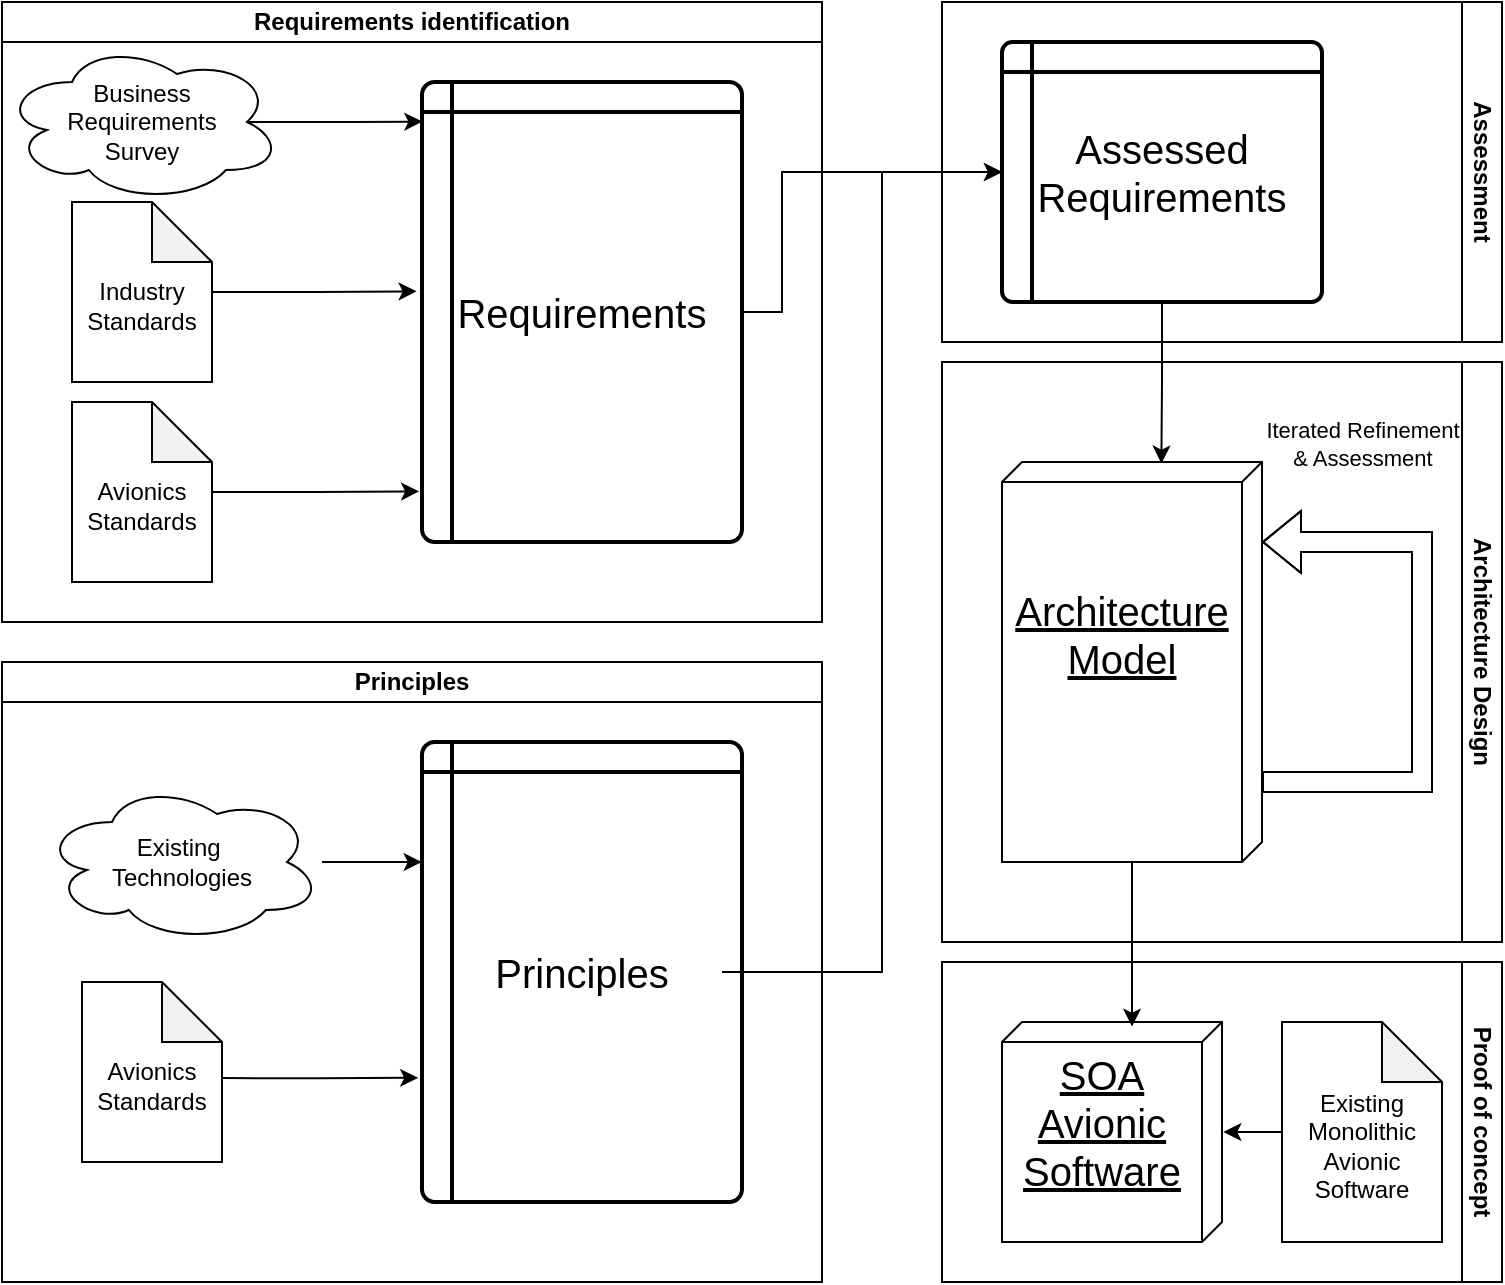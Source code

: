 <mxfile version="24.8.4">
  <diagram name="Seite-1" id="oJwmOva_RkN-0TxP1Ae1">
    <mxGraphModel dx="1430" dy="1957" grid="1" gridSize="10" guides="1" tooltips="1" connect="1" arrows="1" fold="1" page="1" pageScale="1" pageWidth="827" pageHeight="1169" math="0" shadow="0">
      <root>
        <mxCell id="0" />
        <mxCell id="1" parent="0" />
        <mxCell id="6RLxCzkEVZMUNP5pBQTD-12" value="" style="rounded=0;whiteSpace=wrap;html=1;fillColor=none;" vertex="1" parent="1">
          <mxGeometry x="630" y="160" width="280" height="290" as="geometry" />
        </mxCell>
        <mxCell id="TTC1ai_KlTjNhs4RFqy6-45" value="" style="rounded=0;whiteSpace=wrap;html=1;fillColor=none;" parent="1" vertex="1">
          <mxGeometry x="630" y="460" width="280" height="160" as="geometry" />
        </mxCell>
        <mxCell id="6RLxCzkEVZMUNP5pBQTD-3" value="" style="rounded=0;whiteSpace=wrap;html=1;fillColor=none;" vertex="1" parent="1">
          <mxGeometry x="630" y="-20" width="280" height="170" as="geometry" />
        </mxCell>
        <mxCell id="TTC1ai_KlTjNhs4RFqy6-1" value="Requirements identification" style="swimlane;whiteSpace=wrap;html=1;startSize=20;" parent="1" vertex="1">
          <mxGeometry x="160" y="-20" width="410" height="310" as="geometry" />
        </mxCell>
        <mxCell id="TTC1ai_KlTjNhs4RFqy6-3" value="Business &lt;br&gt;Requirements &lt;br&gt;Survey" style="ellipse;shape=cloud;whiteSpace=wrap;html=1;" parent="TTC1ai_KlTjNhs4RFqy6-1" vertex="1">
          <mxGeometry y="20" width="140" height="80" as="geometry" />
        </mxCell>
        <mxCell id="TTC1ai_KlTjNhs4RFqy6-6" value="&lt;div&gt;&lt;br&gt;&lt;/div&gt;&lt;div&gt;Industry&lt;/div&gt;Standards" style="shape=note;whiteSpace=wrap;html=1;backgroundOutline=1;darkOpacity=0.05;" parent="TTC1ai_KlTjNhs4RFqy6-1" vertex="1">
          <mxGeometry x="35" y="100" width="70" height="90" as="geometry" />
        </mxCell>
        <mxCell id="TTC1ai_KlTjNhs4RFqy6-7" value="&lt;div&gt;&lt;br&gt;&lt;/div&gt;&lt;div&gt;Avionics&lt;/div&gt;Standards" style="shape=note;whiteSpace=wrap;html=1;backgroundOutline=1;darkOpacity=0.05;" parent="TTC1ai_KlTjNhs4RFqy6-1" vertex="1">
          <mxGeometry x="35" y="200" width="70" height="90" as="geometry" />
        </mxCell>
        <mxCell id="TTC1ai_KlTjNhs4RFqy6-9" style="edgeStyle=orthogonalEdgeStyle;rounded=0;orthogonalLoop=1;jettySize=auto;html=1;entryX=0.001;entryY=0.086;entryDx=0;entryDy=0;entryPerimeter=0;exitX=0.875;exitY=0.5;exitDx=0;exitDy=0;exitPerimeter=0;" parent="TTC1ai_KlTjNhs4RFqy6-1" source="TTC1ai_KlTjNhs4RFqy6-3" target="Jq157qmW4VygJlgEmaSK-9" edge="1">
          <mxGeometry relative="1" as="geometry" />
        </mxCell>
        <mxCell id="TTC1ai_KlTjNhs4RFqy6-10" style="edgeStyle=orthogonalEdgeStyle;rounded=0;orthogonalLoop=1;jettySize=auto;html=1;entryX=-0.017;entryY=0.455;entryDx=0;entryDy=0;entryPerimeter=0;" parent="TTC1ai_KlTjNhs4RFqy6-1" source="TTC1ai_KlTjNhs4RFqy6-6" target="Jq157qmW4VygJlgEmaSK-9" edge="1">
          <mxGeometry relative="1" as="geometry">
            <mxPoint x="210" y="215" as="targetPoint" />
          </mxGeometry>
        </mxCell>
        <mxCell id="Jq157qmW4VygJlgEmaSK-9" value="&lt;span style=&quot;font-size: 20px;&quot;&gt;Requirements&lt;/span&gt;" style="shape=internalStorage;whiteSpace=wrap;html=1;dx=15;dy=15;rounded=1;arcSize=4;strokeWidth=2;" parent="TTC1ai_KlTjNhs4RFqy6-1" vertex="1">
          <mxGeometry x="210" y="40" width="160" height="230" as="geometry" />
        </mxCell>
        <mxCell id="6RLxCzkEVZMUNP5pBQTD-6" style="edgeStyle=orthogonalEdgeStyle;rounded=0;orthogonalLoop=1;jettySize=auto;html=1;entryX=-0.009;entryY=0.89;entryDx=0;entryDy=0;entryPerimeter=0;" edge="1" parent="TTC1ai_KlTjNhs4RFqy6-1" source="TTC1ai_KlTjNhs4RFqy6-7" target="Jq157qmW4VygJlgEmaSK-9">
          <mxGeometry relative="1" as="geometry" />
        </mxCell>
        <mxCell id="TTC1ai_KlTjNhs4RFqy6-12" value="Principles" style="swimlane;whiteSpace=wrap;html=1;startSize=20;" parent="1" vertex="1">
          <mxGeometry x="160" y="310" width="410" height="310" as="geometry" />
        </mxCell>
        <mxCell id="TTC1ai_KlTjNhs4RFqy6-18" value="&lt;span style=&quot;font-size: 20px;&quot;&gt;Principles&lt;/span&gt;" style="shape=internalStorage;whiteSpace=wrap;html=1;dx=15;dy=15;rounded=1;arcSize=4;strokeWidth=2;" parent="TTC1ai_KlTjNhs4RFqy6-12" vertex="1">
          <mxGeometry x="210" y="40" width="160" height="230" as="geometry" />
        </mxCell>
        <mxCell id="6RLxCzkEVZMUNP5pBQTD-1" value="" style="edgeStyle=orthogonalEdgeStyle;rounded=0;orthogonalLoop=1;jettySize=auto;html=1;entryX=-0.001;entryY=0.261;entryDx=0;entryDy=0;entryPerimeter=0;" edge="1" parent="TTC1ai_KlTjNhs4RFqy6-12" source="TTC1ai_KlTjNhs4RFqy6-13" target="TTC1ai_KlTjNhs4RFqy6-18">
          <mxGeometry relative="1" as="geometry" />
        </mxCell>
        <mxCell id="TTC1ai_KlTjNhs4RFqy6-13" value="Existing&amp;nbsp;&lt;div&gt;Technologies&lt;/div&gt;" style="ellipse;shape=cloud;whiteSpace=wrap;html=1;" parent="TTC1ai_KlTjNhs4RFqy6-12" vertex="1">
          <mxGeometry x="20" y="60" width="140" height="80" as="geometry" />
        </mxCell>
        <mxCell id="TTC1ai_KlTjNhs4RFqy6-20" style="edgeStyle=orthogonalEdgeStyle;rounded=0;orthogonalLoop=1;jettySize=auto;html=1;entryX=-0.012;entryY=0.73;entryDx=0;entryDy=0;entryPerimeter=0;exitX=0.997;exitY=0.534;exitDx=0;exitDy=0;exitPerimeter=0;" parent="TTC1ai_KlTjNhs4RFqy6-12" source="6RLxCzkEVZMUNP5pBQTD-2" edge="1" target="TTC1ai_KlTjNhs4RFqy6-18">
          <mxGeometry relative="1" as="geometry">
            <mxPoint x="190.0" y="204.19" as="targetPoint" />
            <mxPoint x="110" y="210" as="sourcePoint" />
          </mxGeometry>
        </mxCell>
        <mxCell id="6RLxCzkEVZMUNP5pBQTD-2" value="&lt;div&gt;&lt;br&gt;&lt;/div&gt;&lt;div&gt;Avionics&lt;/div&gt;Standards" style="shape=note;whiteSpace=wrap;html=1;backgroundOutline=1;darkOpacity=0.05;" vertex="1" parent="TTC1ai_KlTjNhs4RFqy6-12">
          <mxGeometry x="40" y="160" width="70" height="90" as="geometry" />
        </mxCell>
        <mxCell id="Jq157qmW4VygJlgEmaSK-10" style="edgeStyle=orthogonalEdgeStyle;rounded=0;orthogonalLoop=1;jettySize=auto;html=1;entryX=0.004;entryY=0.387;entryDx=0;entryDy=0;entryPerimeter=0;" parent="1" source="Jq157qmW4VygJlgEmaSK-4" target="TTC1ai_KlTjNhs4RFqy6-32" edge="1">
          <mxGeometry relative="1" as="geometry" />
        </mxCell>
        <mxCell id="6RLxCzkEVZMUNP5pBQTD-4" value="&lt;b&gt;Assessment&lt;/b&gt;" style="rounded=0;whiteSpace=wrap;html=1;rotation=90;" vertex="1" parent="1">
          <mxGeometry x="815" y="55" width="170" height="20" as="geometry" />
        </mxCell>
        <mxCell id="Jq157qmW4VygJlgEmaSK-4" value="&lt;span style=&quot;font-size: 20px;&quot;&gt;Assessed &lt;br&gt;Requirements&lt;/span&gt;" style="shape=internalStorage;whiteSpace=wrap;html=1;dx=15;dy=15;rounded=1;arcSize=4;strokeWidth=2;" parent="1" vertex="1">
          <mxGeometry x="660" width="160" height="130" as="geometry" />
        </mxCell>
        <mxCell id="TTC1ai_KlTjNhs4RFqy6-53" style="edgeStyle=orthogonalEdgeStyle;rounded=0;orthogonalLoop=1;jettySize=auto;html=1;entryX=0.498;entryY=0.991;entryDx=0;entryDy=0;entryPerimeter=0;" parent="1" edge="1">
          <mxGeometry relative="1" as="geometry">
            <mxPoint x="801.71" y="449.6" as="targetPoint" />
          </mxGeometry>
        </mxCell>
        <mxCell id="TTC1ai_KlTjNhs4RFqy6-32" value="&lt;div style=&quot;font-size: 20px;&quot;&gt;&lt;font style=&quot;font-size: 20px;&quot;&gt;&lt;br&gt;&lt;/font&gt;&lt;/div&gt;&lt;div style=&quot;font-size: 20px;&quot;&gt;&lt;span style=&quot;background-color: initial;&quot;&gt;&lt;br&gt;&lt;/span&gt;&lt;/div&gt;&lt;div style=&quot;font-size: 20px;&quot;&gt;&lt;span style=&quot;background-color: initial;&quot;&gt;Architecture&lt;/span&gt;&lt;/div&gt;&lt;div style=&quot;font-size: 20px;&quot;&gt;&lt;span style=&quot;background-color: initial;&quot;&gt;Model&lt;/span&gt;&lt;/div&gt;" style="verticalAlign=top;align=center;spacingTop=8;spacingLeft=2;spacingRight=12;shape=cube;size=10;direction=south;fontStyle=4;html=1;whiteSpace=wrap;" parent="1" vertex="1">
          <mxGeometry x="660" y="210" width="130" height="200" as="geometry" />
        </mxCell>
        <mxCell id="TTC1ai_KlTjNhs4RFqy6-35" value="" style="endArrow=classic;html=1;rounded=0;edgeStyle=orthogonalEdgeStyle;shape=flexArrow;fillColor=default;" parent="1" edge="1">
          <mxGeometry width="50" height="50" relative="1" as="geometry">
            <mxPoint x="790" y="369.98" as="sourcePoint" />
            <mxPoint x="790" y="249.98" as="targetPoint" />
            <Array as="points">
              <mxPoint x="870" y="370" />
              <mxPoint x="870" y="250" />
            </Array>
          </mxGeometry>
        </mxCell>
        <mxCell id="TTC1ai_KlTjNhs4RFqy6-36" value="Iterated Refinement&lt;div&gt;&amp;amp; Assessment&lt;/div&gt;" style="edgeLabel;html=1;align=center;verticalAlign=middle;resizable=0;points=[];" parent="TTC1ai_KlTjNhs4RFqy6-35" vertex="1" connectable="0">
          <mxGeometry x="0.076" relative="1" as="geometry">
            <mxPoint x="-30" y="-99" as="offset" />
          </mxGeometry>
        </mxCell>
        <mxCell id="TTC1ai_KlTjNhs4RFqy6-40" value="&lt;div&gt;&lt;br&gt;&lt;/div&gt;Existing Monolithic Avionic Software" style="shape=note;whiteSpace=wrap;html=1;backgroundOutline=1;darkOpacity=0.05;" parent="1" vertex="1">
          <mxGeometry x="800" y="490" width="80" height="110" as="geometry" />
        </mxCell>
        <mxCell id="TTC1ai_KlTjNhs4RFqy6-39" value="&lt;div style=&quot;font-size: 20px;&quot;&gt;SOA Avionic Software&lt;/div&gt;" style="verticalAlign=top;align=center;spacingTop=8;spacingLeft=2;spacingRight=12;shape=cube;size=10;direction=south;fontStyle=4;html=1;whiteSpace=wrap;" parent="1" vertex="1">
          <mxGeometry x="660" y="490" width="110" height="110" as="geometry" />
        </mxCell>
        <mxCell id="6RLxCzkEVZMUNP5pBQTD-10" style="edgeStyle=orthogonalEdgeStyle;rounded=0;orthogonalLoop=1;jettySize=auto;html=1;entryX=0.021;entryY=0.409;entryDx=0;entryDy=0;entryPerimeter=0;" edge="1" parent="1" source="TTC1ai_KlTjNhs4RFqy6-32" target="TTC1ai_KlTjNhs4RFqy6-39">
          <mxGeometry relative="1" as="geometry" />
        </mxCell>
        <mxCell id="6RLxCzkEVZMUNP5pBQTD-11" style="edgeStyle=orthogonalEdgeStyle;rounded=0;orthogonalLoop=1;jettySize=auto;html=1;entryX=0.5;entryY=-0.006;entryDx=0;entryDy=0;entryPerimeter=0;" edge="1" parent="1" source="TTC1ai_KlTjNhs4RFqy6-40" target="TTC1ai_KlTjNhs4RFqy6-39">
          <mxGeometry relative="1" as="geometry" />
        </mxCell>
        <mxCell id="6RLxCzkEVZMUNP5pBQTD-13" style="edgeStyle=orthogonalEdgeStyle;rounded=0;orthogonalLoop=1;jettySize=auto;html=1;entryX=0;entryY=0.5;entryDx=0;entryDy=0;exitX=1;exitY=0.5;exitDx=0;exitDy=0;" edge="1" parent="1" source="Jq157qmW4VygJlgEmaSK-9" target="Jq157qmW4VygJlgEmaSK-4">
          <mxGeometry relative="1" as="geometry">
            <Array as="points">
              <mxPoint x="550" y="135" />
              <mxPoint x="550" y="65" />
            </Array>
          </mxGeometry>
        </mxCell>
        <mxCell id="6RLxCzkEVZMUNP5pBQTD-14" style="edgeStyle=orthogonalEdgeStyle;rounded=0;orthogonalLoop=1;jettySize=auto;html=1;entryX=0;entryY=0.5;entryDx=0;entryDy=0;" edge="1" parent="1" target="Jq157qmW4VygJlgEmaSK-4">
          <mxGeometry relative="1" as="geometry">
            <mxPoint x="520" y="465" as="sourcePoint" />
            <mxPoint x="660" y="98" as="targetPoint" />
            <Array as="points">
              <mxPoint x="600" y="465" />
              <mxPoint x="600" y="65" />
            </Array>
          </mxGeometry>
        </mxCell>
        <mxCell id="6RLxCzkEVZMUNP5pBQTD-15" value="&lt;span style=&quot;font-weight: 700;&quot;&gt;Architecture Design&lt;/span&gt;" style="rounded=0;whiteSpace=wrap;html=1;rotation=90;" vertex="1" parent="1">
          <mxGeometry x="755" y="295" width="290" height="20" as="geometry" />
        </mxCell>
        <mxCell id="6RLxCzkEVZMUNP5pBQTD-16" value="&lt;span style=&quot;font-weight: 700;&quot;&gt;Proof of concept&lt;/span&gt;" style="rounded=0;whiteSpace=wrap;html=1;rotation=90;" vertex="1" parent="1">
          <mxGeometry x="820" y="530" width="160" height="20" as="geometry" />
        </mxCell>
      </root>
    </mxGraphModel>
  </diagram>
</mxfile>

